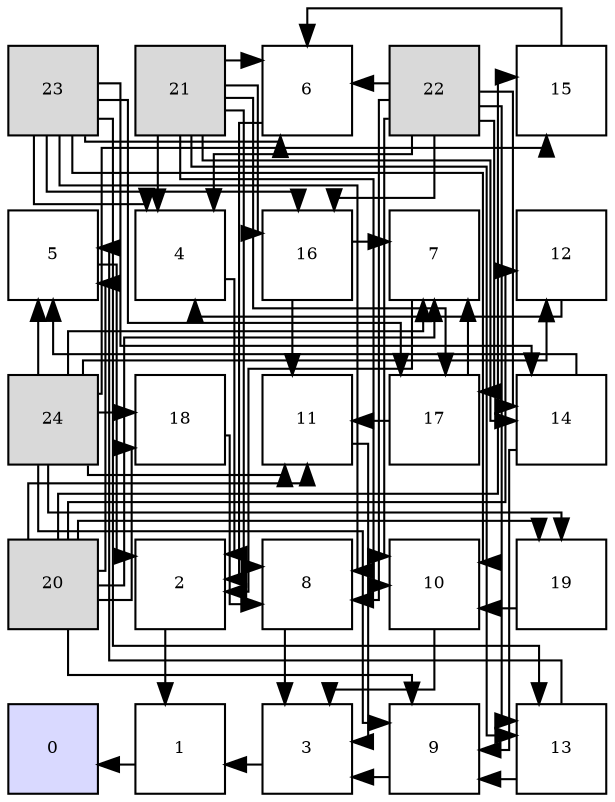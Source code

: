 digraph layout{
 rankdir=TB;
 splines=ortho;
 node [style=filled shape=square fixedsize=true width=0.6];
0[label="23", fontsize=8, fillcolor="#d9d9d9"];
1[label="21", fontsize=8, fillcolor="#d9d9d9"];
2[label="6", fontsize=8, fillcolor="#ffffff"];
3[label="22", fontsize=8, fillcolor="#d9d9d9"];
4[label="15", fontsize=8, fillcolor="#ffffff"];
5[label="5", fontsize=8, fillcolor="#ffffff"];
6[label="4", fontsize=8, fillcolor="#ffffff"];
7[label="16", fontsize=8, fillcolor="#ffffff"];
8[label="7", fontsize=8, fillcolor="#ffffff"];
9[label="12", fontsize=8, fillcolor="#ffffff"];
10[label="24", fontsize=8, fillcolor="#d9d9d9"];
11[label="18", fontsize=8, fillcolor="#ffffff"];
12[label="11", fontsize=8, fillcolor="#ffffff"];
13[label="17", fontsize=8, fillcolor="#ffffff"];
14[label="14", fontsize=8, fillcolor="#ffffff"];
15[label="20", fontsize=8, fillcolor="#d9d9d9"];
16[label="2", fontsize=8, fillcolor="#ffffff"];
17[label="8", fontsize=8, fillcolor="#ffffff"];
18[label="10", fontsize=8, fillcolor="#ffffff"];
19[label="19", fontsize=8, fillcolor="#ffffff"];
20[label="0", fontsize=8, fillcolor="#d9d9ff"];
21[label="1", fontsize=8, fillcolor="#ffffff"];
22[label="3", fontsize=8, fillcolor="#ffffff"];
23[label="9", fontsize=8, fillcolor="#ffffff"];
24[label="13", fontsize=8, fillcolor="#ffffff"];
edge [constraint=false, style=vis];21 -> 20;
16 -> 21;
22 -> 21;
6 -> 16;
5 -> 16;
2 -> 16;
8 -> 16;
17 -> 22;
23 -> 22;
18 -> 22;
12 -> 22;
9 -> 6;
1 -> 6;
3 -> 6;
0 -> 6;
24 -> 5;
14 -> 5;
15 -> 5;
10 -> 5;
4 -> 2;
1 -> 2;
3 -> 2;
0 -> 2;
7 -> 8;
13 -> 8;
15 -> 8;
10 -> 8;
11 -> 17;
1 -> 17;
3 -> 17;
0 -> 17;
24 -> 23;
14 -> 23;
15 -> 23;
10 -> 23;
19 -> 18;
1 -> 18;
3 -> 18;
0 -> 18;
7 -> 12;
13 -> 12;
15 -> 12;
10 -> 12;
15 -> 9;
10 -> 9;
1 -> 24;
3 -> 24;
0 -> 24;
1 -> 14;
3 -> 14;
0 -> 14;
15 -> 4;
10 -> 4;
1 -> 7;
3 -> 7;
0 -> 7;
1 -> 13;
3 -> 13;
0 -> 13;
15 -> 11;
10 -> 11;
15 -> 19;
10 -> 19;
edge [constraint=true, style=invis];
0 -> 5 -> 10 -> 15 -> 20;
1 -> 6 -> 11 -> 16 -> 21;
2 -> 7 -> 12 -> 17 -> 22;
3 -> 8 -> 13 -> 18 -> 23;
4 -> 9 -> 14 -> 19 -> 24;
rank = same {0 -> 1 -> 2 -> 3 -> 4};
rank = same {5 -> 6 -> 7 -> 8 -> 9};
rank = same {10 -> 11 -> 12 -> 13 -> 14};
rank = same {15 -> 16 -> 17 -> 18 -> 19};
rank = same {20 -> 21 -> 22 -> 23 -> 24};
}